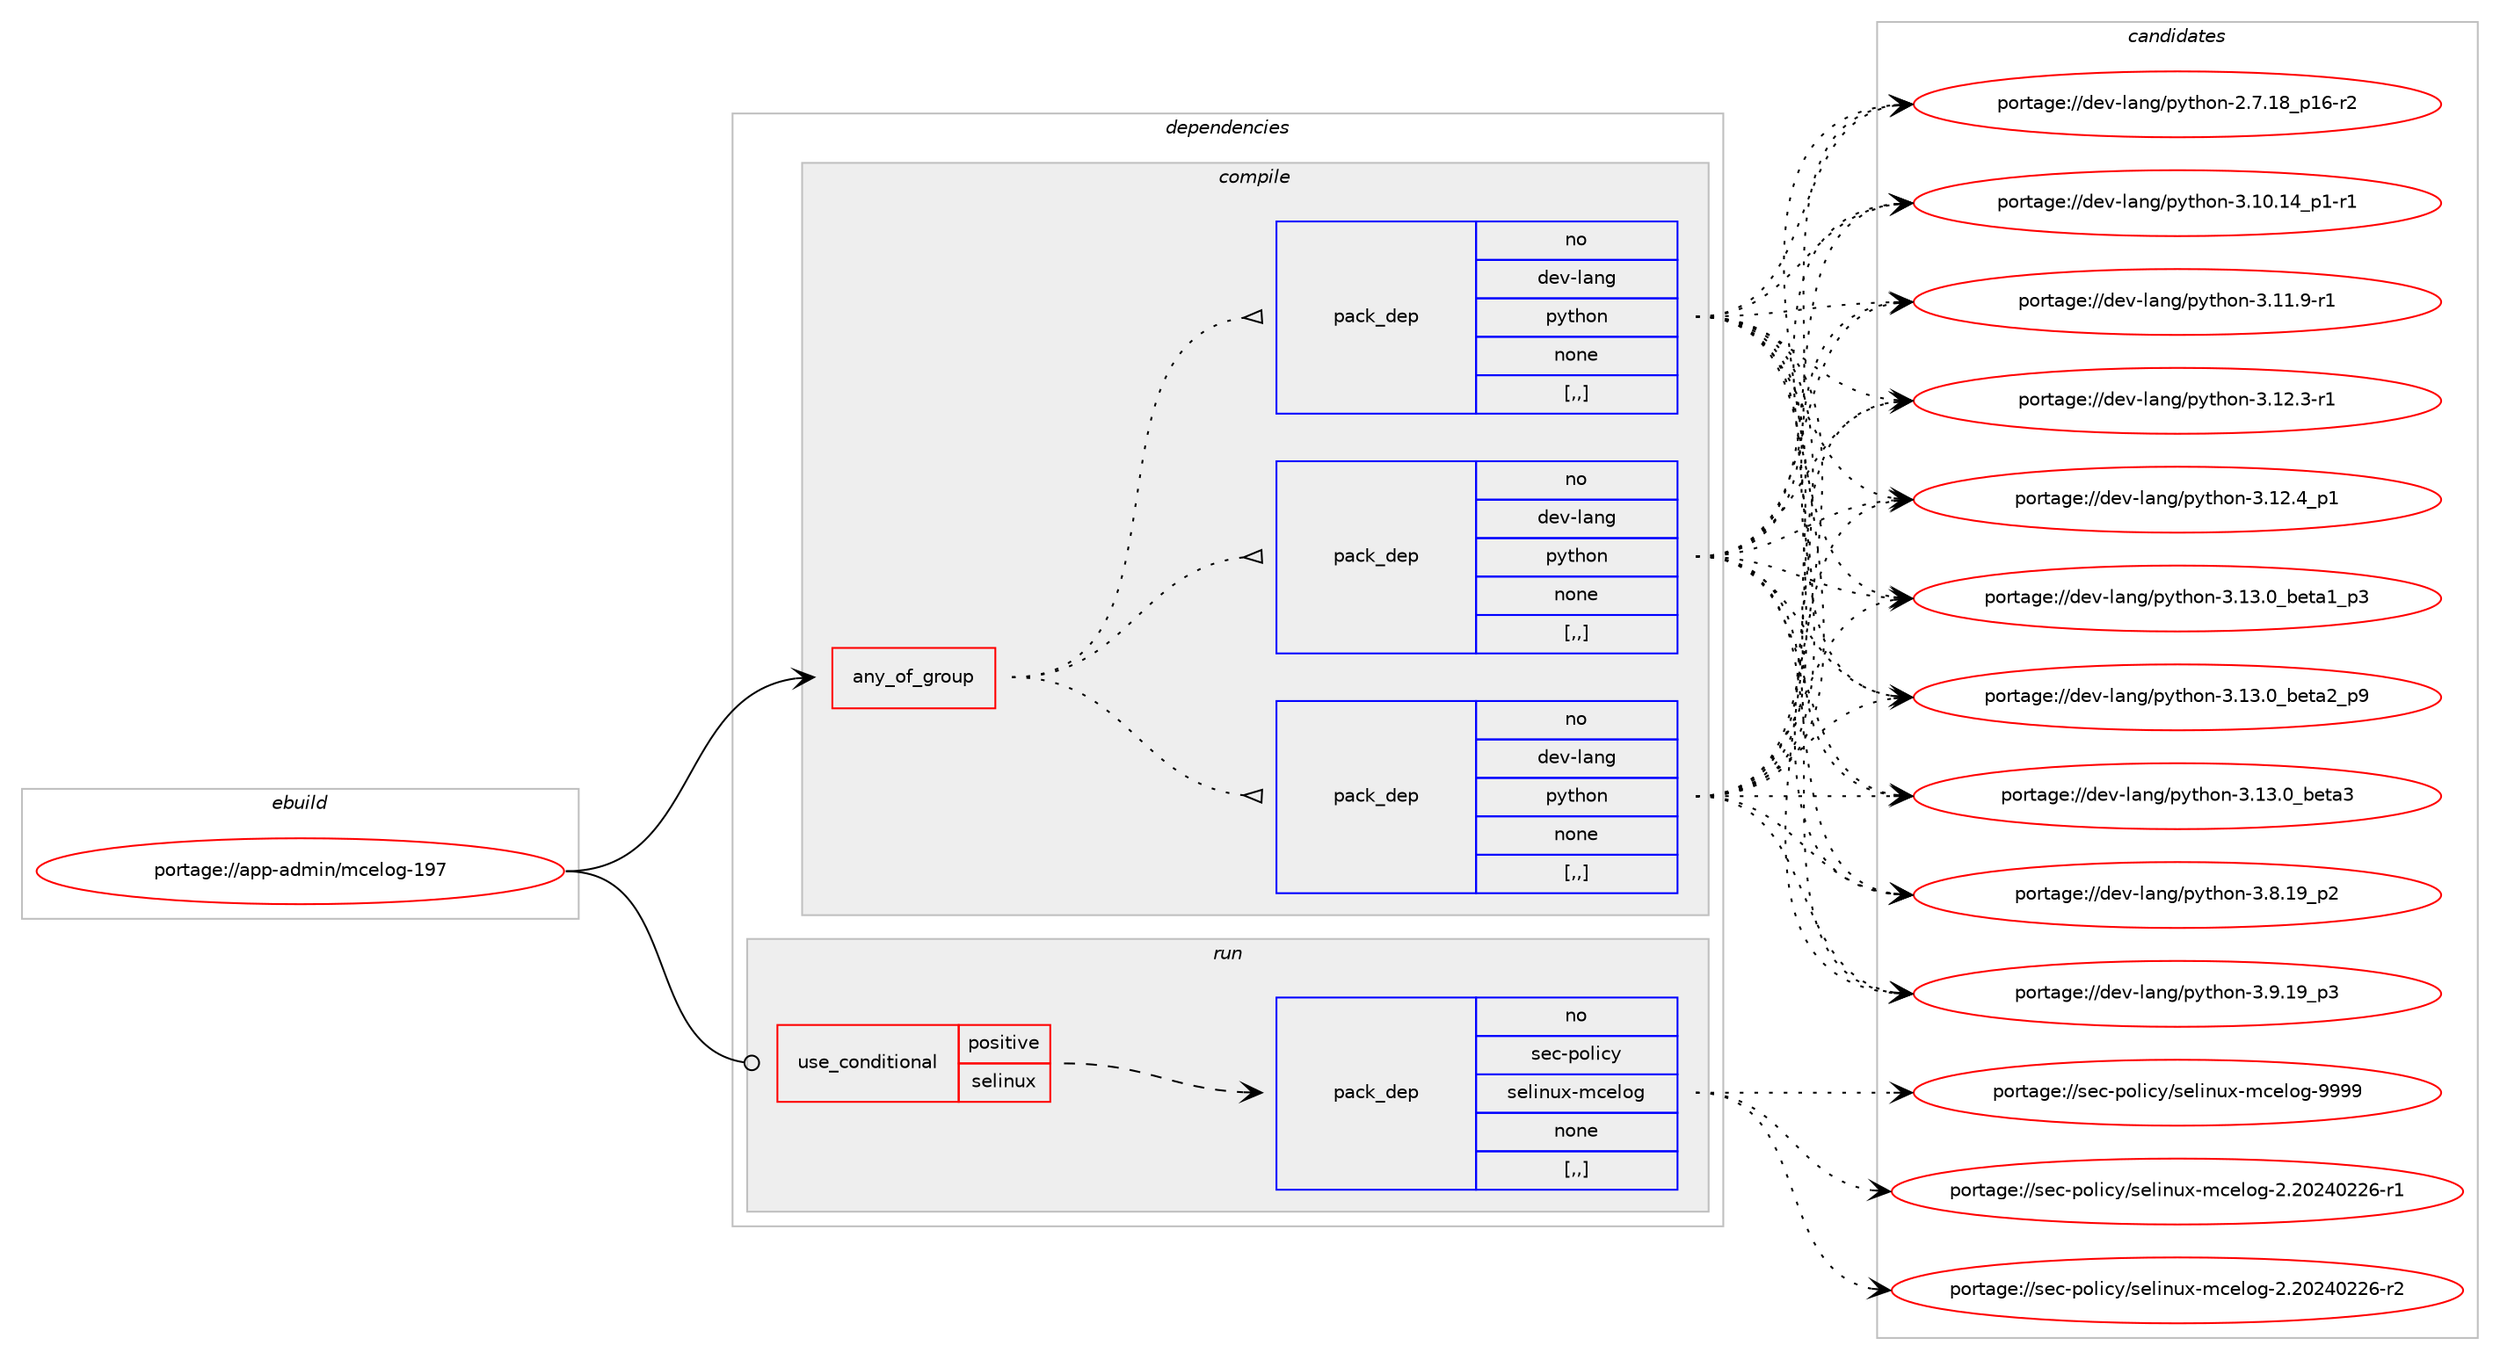 digraph prolog {

# *************
# Graph options
# *************

newrank=true;
concentrate=true;
compound=true;
graph [rankdir=LR,fontname=Helvetica,fontsize=10,ranksep=1.5];#, ranksep=2.5, nodesep=0.2];
edge  [arrowhead=vee];
node  [fontname=Helvetica,fontsize=10];

# **********
# The ebuild
# **********

subgraph cluster_leftcol {
color=gray;
rank=same;
label=<<i>ebuild</i>>;
id [label="portage://app-admin/mcelog-197", color=red, width=4, href="../app-admin/mcelog-197.svg"];
}

# ****************
# The dependencies
# ****************

subgraph cluster_midcol {
color=gray;
label=<<i>dependencies</i>>;
subgraph cluster_compile {
fillcolor="#eeeeee";
style=filled;
label=<<i>compile</i>>;
subgraph any13 {
dependency3031 [label=<<TABLE BORDER="0" CELLBORDER="1" CELLSPACING="0" CELLPADDING="4"><TR><TD CELLPADDING="10">any_of_group</TD></TR></TABLE>>, shape=none, color=red];subgraph pack2380 {
dependency3032 [label=<<TABLE BORDER="0" CELLBORDER="1" CELLSPACING="0" CELLPADDING="4" WIDTH="220"><TR><TD ROWSPAN="6" CELLPADDING="30">pack_dep</TD></TR><TR><TD WIDTH="110">no</TD></TR><TR><TD>dev-lang</TD></TR><TR><TD>python</TD></TR><TR><TD>none</TD></TR><TR><TD>[,,]</TD></TR></TABLE>>, shape=none, color=blue];
}
dependency3031:e -> dependency3032:w [weight=20,style="dotted",arrowhead="oinv"];
subgraph pack2381 {
dependency3033 [label=<<TABLE BORDER="0" CELLBORDER="1" CELLSPACING="0" CELLPADDING="4" WIDTH="220"><TR><TD ROWSPAN="6" CELLPADDING="30">pack_dep</TD></TR><TR><TD WIDTH="110">no</TD></TR><TR><TD>dev-lang</TD></TR><TR><TD>python</TD></TR><TR><TD>none</TD></TR><TR><TD>[,,]</TD></TR></TABLE>>, shape=none, color=blue];
}
dependency3031:e -> dependency3033:w [weight=20,style="dotted",arrowhead="oinv"];
subgraph pack2382 {
dependency3034 [label=<<TABLE BORDER="0" CELLBORDER="1" CELLSPACING="0" CELLPADDING="4" WIDTH="220"><TR><TD ROWSPAN="6" CELLPADDING="30">pack_dep</TD></TR><TR><TD WIDTH="110">no</TD></TR><TR><TD>dev-lang</TD></TR><TR><TD>python</TD></TR><TR><TD>none</TD></TR><TR><TD>[,,]</TD></TR></TABLE>>, shape=none, color=blue];
}
dependency3031:e -> dependency3034:w [weight=20,style="dotted",arrowhead="oinv"];
}
id:e -> dependency3031:w [weight=20,style="solid",arrowhead="vee"];
}
subgraph cluster_compileandrun {
fillcolor="#eeeeee";
style=filled;
label=<<i>compile and run</i>>;
}
subgraph cluster_run {
fillcolor="#eeeeee";
style=filled;
label=<<i>run</i>>;
subgraph cond640 {
dependency3035 [label=<<TABLE BORDER="0" CELLBORDER="1" CELLSPACING="0" CELLPADDING="4"><TR><TD ROWSPAN="3" CELLPADDING="10">use_conditional</TD></TR><TR><TD>positive</TD></TR><TR><TD>selinux</TD></TR></TABLE>>, shape=none, color=red];
subgraph pack2383 {
dependency3036 [label=<<TABLE BORDER="0" CELLBORDER="1" CELLSPACING="0" CELLPADDING="4" WIDTH="220"><TR><TD ROWSPAN="6" CELLPADDING="30">pack_dep</TD></TR><TR><TD WIDTH="110">no</TD></TR><TR><TD>sec-policy</TD></TR><TR><TD>selinux-mcelog</TD></TR><TR><TD>none</TD></TR><TR><TD>[,,]</TD></TR></TABLE>>, shape=none, color=blue];
}
dependency3035:e -> dependency3036:w [weight=20,style="dashed",arrowhead="vee"];
}
id:e -> dependency3035:w [weight=20,style="solid",arrowhead="odot"];
}
}

# **************
# The candidates
# **************

subgraph cluster_choices {
rank=same;
color=gray;
label=<<i>candidates</i>>;

subgraph choice2380 {
color=black;
nodesep=1;
choice100101118451089711010347112121116104111110455046554649569511249544511450 [label="portage://dev-lang/python-2.7.18_p16-r2", color=red, width=4,href="../dev-lang/python-2.7.18_p16-r2.svg"];
choice100101118451089711010347112121116104111110455146494846495295112494511449 [label="portage://dev-lang/python-3.10.14_p1-r1", color=red, width=4,href="../dev-lang/python-3.10.14_p1-r1.svg"];
choice100101118451089711010347112121116104111110455146494946574511449 [label="portage://dev-lang/python-3.11.9-r1", color=red, width=4,href="../dev-lang/python-3.11.9-r1.svg"];
choice100101118451089711010347112121116104111110455146495046514511449 [label="portage://dev-lang/python-3.12.3-r1", color=red, width=4,href="../dev-lang/python-3.12.3-r1.svg"];
choice100101118451089711010347112121116104111110455146495046529511249 [label="portage://dev-lang/python-3.12.4_p1", color=red, width=4,href="../dev-lang/python-3.12.4_p1.svg"];
choice10010111845108971101034711212111610411111045514649514648959810111697499511251 [label="portage://dev-lang/python-3.13.0_beta1_p3", color=red, width=4,href="../dev-lang/python-3.13.0_beta1_p3.svg"];
choice10010111845108971101034711212111610411111045514649514648959810111697509511257 [label="portage://dev-lang/python-3.13.0_beta2_p9", color=red, width=4,href="../dev-lang/python-3.13.0_beta2_p9.svg"];
choice1001011184510897110103471121211161041111104551464951464895981011169751 [label="portage://dev-lang/python-3.13.0_beta3", color=red, width=4,href="../dev-lang/python-3.13.0_beta3.svg"];
choice100101118451089711010347112121116104111110455146564649579511250 [label="portage://dev-lang/python-3.8.19_p2", color=red, width=4,href="../dev-lang/python-3.8.19_p2.svg"];
choice100101118451089711010347112121116104111110455146574649579511251 [label="portage://dev-lang/python-3.9.19_p3", color=red, width=4,href="../dev-lang/python-3.9.19_p3.svg"];
dependency3032:e -> choice100101118451089711010347112121116104111110455046554649569511249544511450:w [style=dotted,weight="100"];
dependency3032:e -> choice100101118451089711010347112121116104111110455146494846495295112494511449:w [style=dotted,weight="100"];
dependency3032:e -> choice100101118451089711010347112121116104111110455146494946574511449:w [style=dotted,weight="100"];
dependency3032:e -> choice100101118451089711010347112121116104111110455146495046514511449:w [style=dotted,weight="100"];
dependency3032:e -> choice100101118451089711010347112121116104111110455146495046529511249:w [style=dotted,weight="100"];
dependency3032:e -> choice10010111845108971101034711212111610411111045514649514648959810111697499511251:w [style=dotted,weight="100"];
dependency3032:e -> choice10010111845108971101034711212111610411111045514649514648959810111697509511257:w [style=dotted,weight="100"];
dependency3032:e -> choice1001011184510897110103471121211161041111104551464951464895981011169751:w [style=dotted,weight="100"];
dependency3032:e -> choice100101118451089711010347112121116104111110455146564649579511250:w [style=dotted,weight="100"];
dependency3032:e -> choice100101118451089711010347112121116104111110455146574649579511251:w [style=dotted,weight="100"];
}
subgraph choice2381 {
color=black;
nodesep=1;
choice100101118451089711010347112121116104111110455046554649569511249544511450 [label="portage://dev-lang/python-2.7.18_p16-r2", color=red, width=4,href="../dev-lang/python-2.7.18_p16-r2.svg"];
choice100101118451089711010347112121116104111110455146494846495295112494511449 [label="portage://dev-lang/python-3.10.14_p1-r1", color=red, width=4,href="../dev-lang/python-3.10.14_p1-r1.svg"];
choice100101118451089711010347112121116104111110455146494946574511449 [label="portage://dev-lang/python-3.11.9-r1", color=red, width=4,href="../dev-lang/python-3.11.9-r1.svg"];
choice100101118451089711010347112121116104111110455146495046514511449 [label="portage://dev-lang/python-3.12.3-r1", color=red, width=4,href="../dev-lang/python-3.12.3-r1.svg"];
choice100101118451089711010347112121116104111110455146495046529511249 [label="portage://dev-lang/python-3.12.4_p1", color=red, width=4,href="../dev-lang/python-3.12.4_p1.svg"];
choice10010111845108971101034711212111610411111045514649514648959810111697499511251 [label="portage://dev-lang/python-3.13.0_beta1_p3", color=red, width=4,href="../dev-lang/python-3.13.0_beta1_p3.svg"];
choice10010111845108971101034711212111610411111045514649514648959810111697509511257 [label="portage://dev-lang/python-3.13.0_beta2_p9", color=red, width=4,href="../dev-lang/python-3.13.0_beta2_p9.svg"];
choice1001011184510897110103471121211161041111104551464951464895981011169751 [label="portage://dev-lang/python-3.13.0_beta3", color=red, width=4,href="../dev-lang/python-3.13.0_beta3.svg"];
choice100101118451089711010347112121116104111110455146564649579511250 [label="portage://dev-lang/python-3.8.19_p2", color=red, width=4,href="../dev-lang/python-3.8.19_p2.svg"];
choice100101118451089711010347112121116104111110455146574649579511251 [label="portage://dev-lang/python-3.9.19_p3", color=red, width=4,href="../dev-lang/python-3.9.19_p3.svg"];
dependency3033:e -> choice100101118451089711010347112121116104111110455046554649569511249544511450:w [style=dotted,weight="100"];
dependency3033:e -> choice100101118451089711010347112121116104111110455146494846495295112494511449:w [style=dotted,weight="100"];
dependency3033:e -> choice100101118451089711010347112121116104111110455146494946574511449:w [style=dotted,weight="100"];
dependency3033:e -> choice100101118451089711010347112121116104111110455146495046514511449:w [style=dotted,weight="100"];
dependency3033:e -> choice100101118451089711010347112121116104111110455146495046529511249:w [style=dotted,weight="100"];
dependency3033:e -> choice10010111845108971101034711212111610411111045514649514648959810111697499511251:w [style=dotted,weight="100"];
dependency3033:e -> choice10010111845108971101034711212111610411111045514649514648959810111697509511257:w [style=dotted,weight="100"];
dependency3033:e -> choice1001011184510897110103471121211161041111104551464951464895981011169751:w [style=dotted,weight="100"];
dependency3033:e -> choice100101118451089711010347112121116104111110455146564649579511250:w [style=dotted,weight="100"];
dependency3033:e -> choice100101118451089711010347112121116104111110455146574649579511251:w [style=dotted,weight="100"];
}
subgraph choice2382 {
color=black;
nodesep=1;
choice100101118451089711010347112121116104111110455046554649569511249544511450 [label="portage://dev-lang/python-2.7.18_p16-r2", color=red, width=4,href="../dev-lang/python-2.7.18_p16-r2.svg"];
choice100101118451089711010347112121116104111110455146494846495295112494511449 [label="portage://dev-lang/python-3.10.14_p1-r1", color=red, width=4,href="../dev-lang/python-3.10.14_p1-r1.svg"];
choice100101118451089711010347112121116104111110455146494946574511449 [label="portage://dev-lang/python-3.11.9-r1", color=red, width=4,href="../dev-lang/python-3.11.9-r1.svg"];
choice100101118451089711010347112121116104111110455146495046514511449 [label="portage://dev-lang/python-3.12.3-r1", color=red, width=4,href="../dev-lang/python-3.12.3-r1.svg"];
choice100101118451089711010347112121116104111110455146495046529511249 [label="portage://dev-lang/python-3.12.4_p1", color=red, width=4,href="../dev-lang/python-3.12.4_p1.svg"];
choice10010111845108971101034711212111610411111045514649514648959810111697499511251 [label="portage://dev-lang/python-3.13.0_beta1_p3", color=red, width=4,href="../dev-lang/python-3.13.0_beta1_p3.svg"];
choice10010111845108971101034711212111610411111045514649514648959810111697509511257 [label="portage://dev-lang/python-3.13.0_beta2_p9", color=red, width=4,href="../dev-lang/python-3.13.0_beta2_p9.svg"];
choice1001011184510897110103471121211161041111104551464951464895981011169751 [label="portage://dev-lang/python-3.13.0_beta3", color=red, width=4,href="../dev-lang/python-3.13.0_beta3.svg"];
choice100101118451089711010347112121116104111110455146564649579511250 [label="portage://dev-lang/python-3.8.19_p2", color=red, width=4,href="../dev-lang/python-3.8.19_p2.svg"];
choice100101118451089711010347112121116104111110455146574649579511251 [label="portage://dev-lang/python-3.9.19_p3", color=red, width=4,href="../dev-lang/python-3.9.19_p3.svg"];
dependency3034:e -> choice100101118451089711010347112121116104111110455046554649569511249544511450:w [style=dotted,weight="100"];
dependency3034:e -> choice100101118451089711010347112121116104111110455146494846495295112494511449:w [style=dotted,weight="100"];
dependency3034:e -> choice100101118451089711010347112121116104111110455146494946574511449:w [style=dotted,weight="100"];
dependency3034:e -> choice100101118451089711010347112121116104111110455146495046514511449:w [style=dotted,weight="100"];
dependency3034:e -> choice100101118451089711010347112121116104111110455146495046529511249:w [style=dotted,weight="100"];
dependency3034:e -> choice10010111845108971101034711212111610411111045514649514648959810111697499511251:w [style=dotted,weight="100"];
dependency3034:e -> choice10010111845108971101034711212111610411111045514649514648959810111697509511257:w [style=dotted,weight="100"];
dependency3034:e -> choice1001011184510897110103471121211161041111104551464951464895981011169751:w [style=dotted,weight="100"];
dependency3034:e -> choice100101118451089711010347112121116104111110455146564649579511250:w [style=dotted,weight="100"];
dependency3034:e -> choice100101118451089711010347112121116104111110455146574649579511251:w [style=dotted,weight="100"];
}
subgraph choice2383 {
color=black;
nodesep=1;
choice11510199451121111081059912147115101108105110117120451099910110811110345504650485052485050544511449 [label="portage://sec-policy/selinux-mcelog-2.20240226-r1", color=red, width=4,href="../sec-policy/selinux-mcelog-2.20240226-r1.svg"];
choice11510199451121111081059912147115101108105110117120451099910110811110345504650485052485050544511450 [label="portage://sec-policy/selinux-mcelog-2.20240226-r2", color=red, width=4,href="../sec-policy/selinux-mcelog-2.20240226-r2.svg"];
choice1151019945112111108105991214711510110810511011712045109991011081111034557575757 [label="portage://sec-policy/selinux-mcelog-9999", color=red, width=4,href="../sec-policy/selinux-mcelog-9999.svg"];
dependency3036:e -> choice11510199451121111081059912147115101108105110117120451099910110811110345504650485052485050544511449:w [style=dotted,weight="100"];
dependency3036:e -> choice11510199451121111081059912147115101108105110117120451099910110811110345504650485052485050544511450:w [style=dotted,weight="100"];
dependency3036:e -> choice1151019945112111108105991214711510110810511011712045109991011081111034557575757:w [style=dotted,weight="100"];
}
}

}
